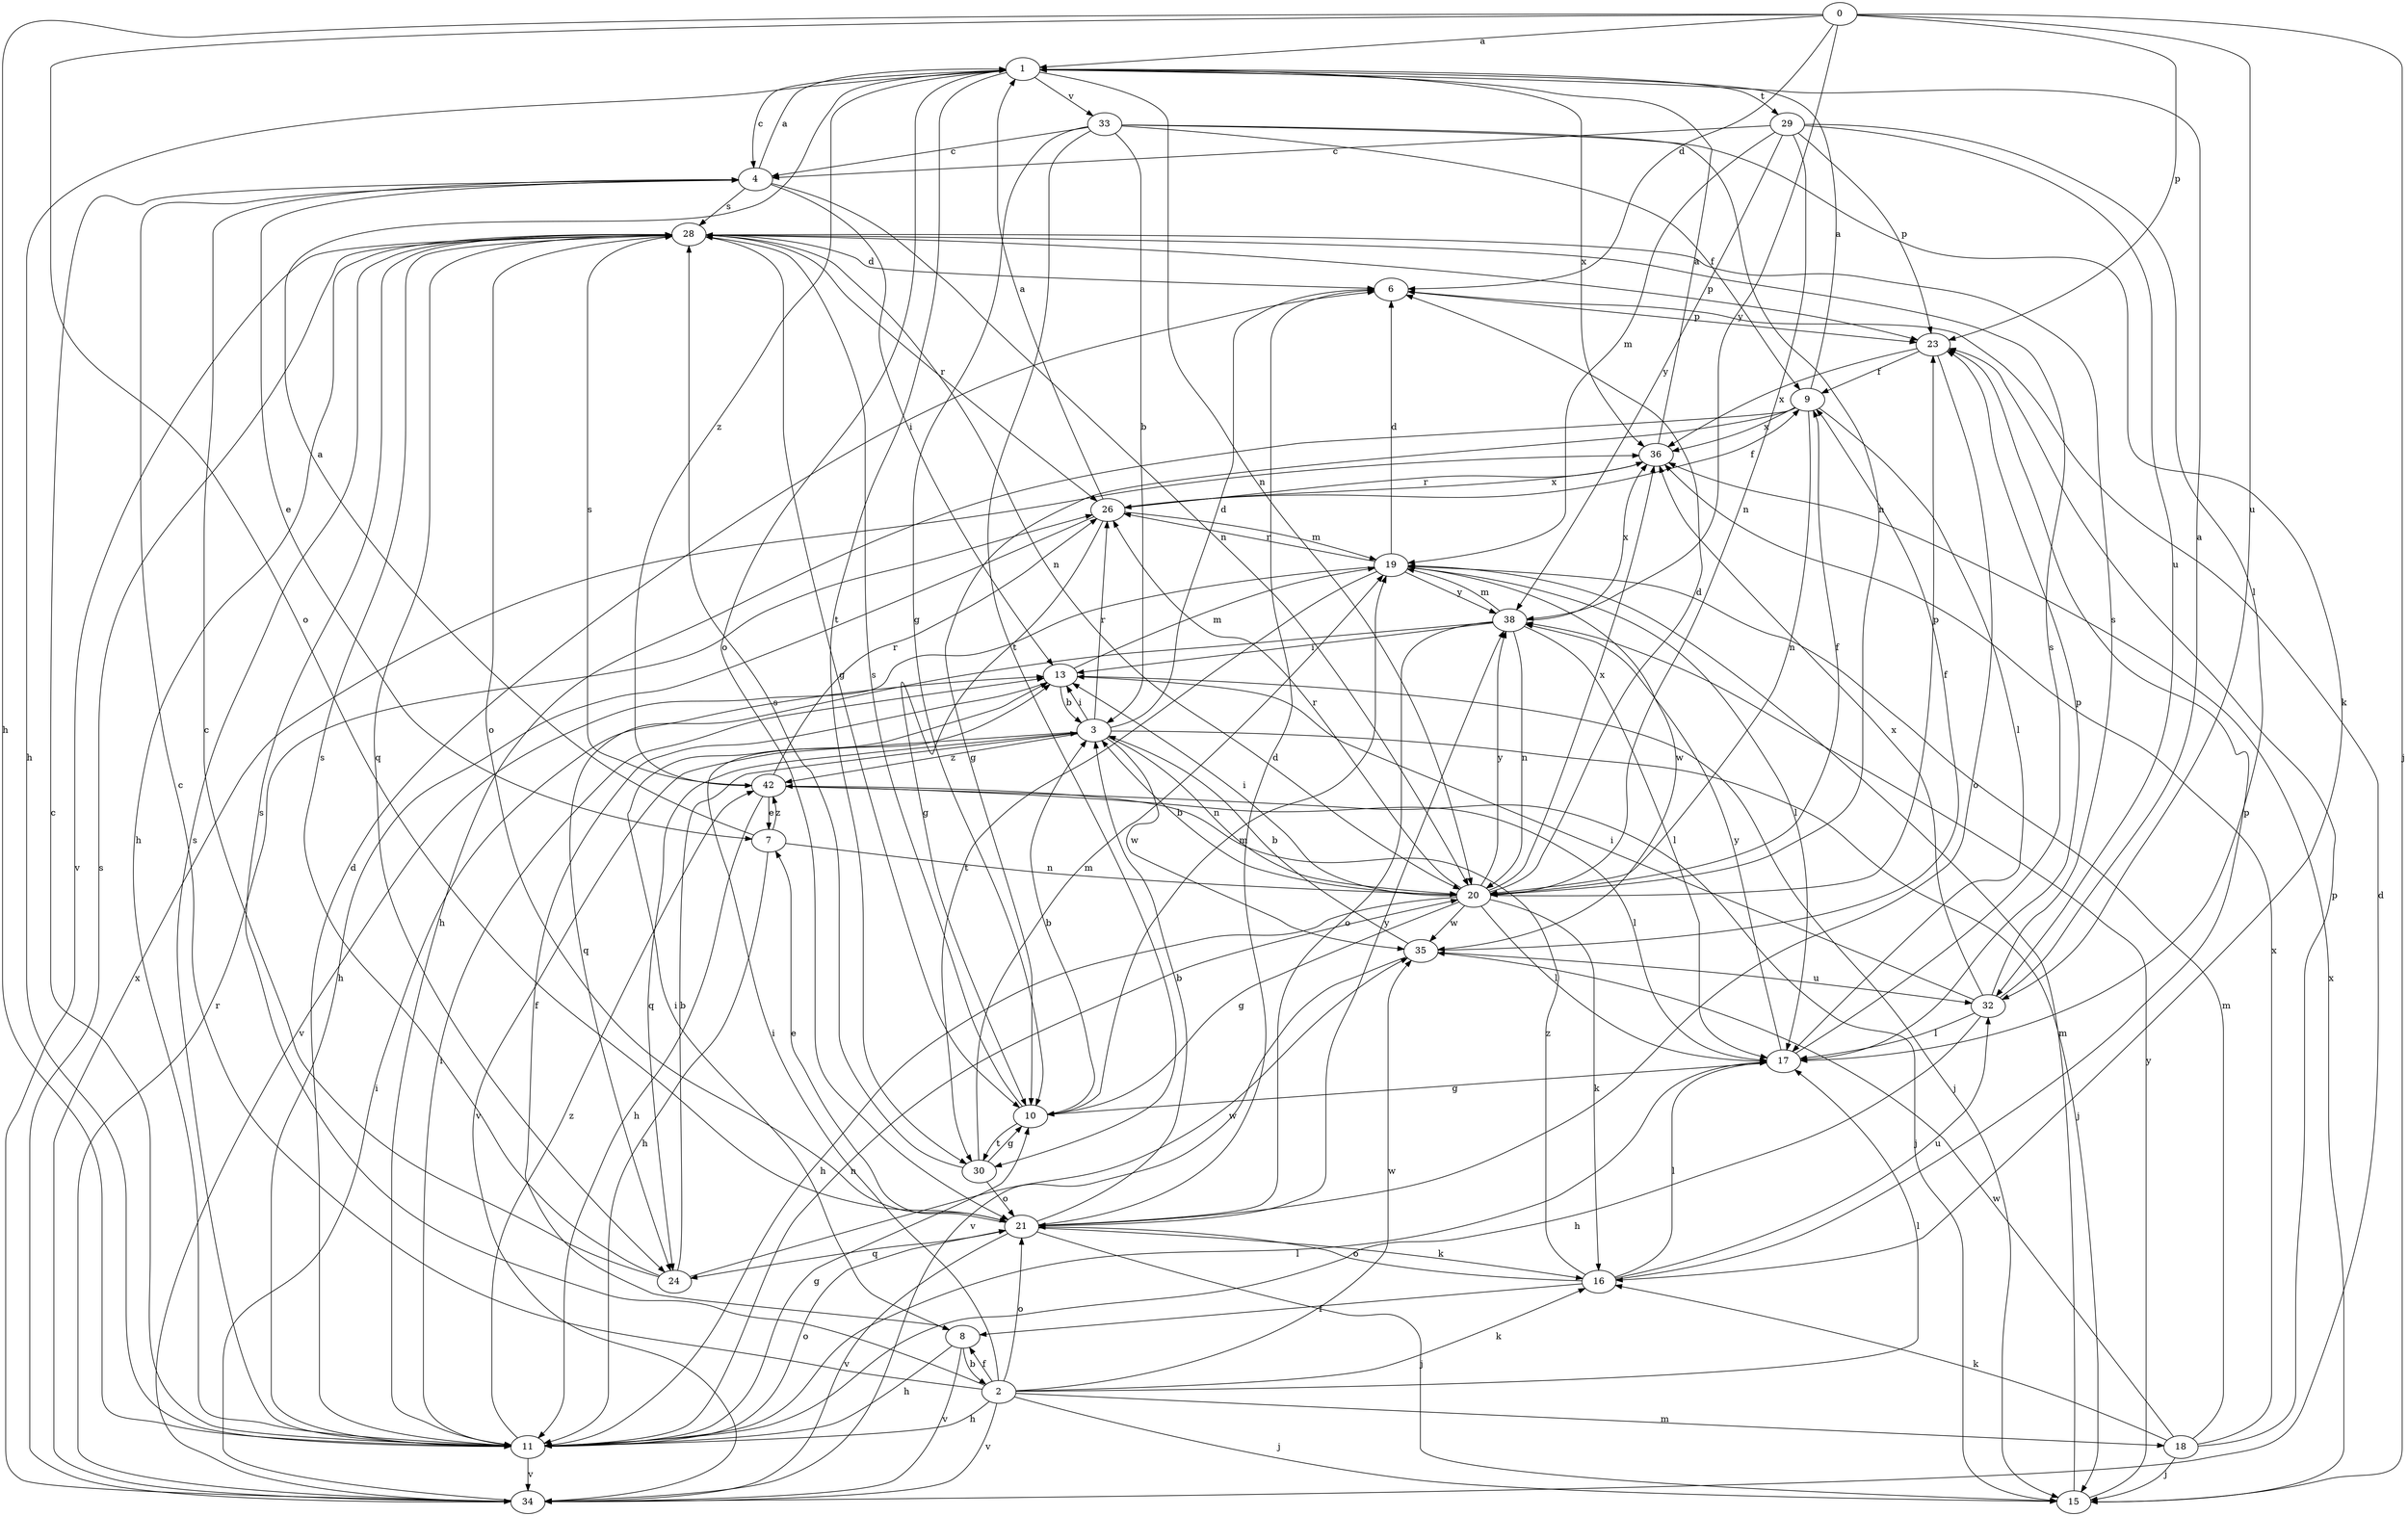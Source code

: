 strict digraph  {
0;
1;
2;
3;
4;
6;
7;
8;
9;
10;
11;
13;
15;
16;
17;
18;
19;
20;
21;
23;
24;
26;
28;
29;
30;
32;
33;
34;
35;
36;
38;
42;
0 -> 1  [label=a];
0 -> 6  [label=d];
0 -> 11  [label=h];
0 -> 15  [label=j];
0 -> 21  [label=o];
0 -> 23  [label=p];
0 -> 32  [label=u];
0 -> 38  [label=y];
1 -> 4  [label=c];
1 -> 11  [label=h];
1 -> 20  [label=n];
1 -> 21  [label=o];
1 -> 29  [label=t];
1 -> 30  [label=t];
1 -> 33  [label=v];
1 -> 36  [label=x];
1 -> 42  [label=z];
2 -> 4  [label=c];
2 -> 8  [label=f];
2 -> 11  [label=h];
2 -> 13  [label=i];
2 -> 15  [label=j];
2 -> 16  [label=k];
2 -> 17  [label=l];
2 -> 18  [label=m];
2 -> 21  [label=o];
2 -> 28  [label=s];
2 -> 34  [label=v];
2 -> 35  [label=w];
3 -> 6  [label=d];
3 -> 13  [label=i];
3 -> 15  [label=j];
3 -> 20  [label=n];
3 -> 24  [label=q];
3 -> 26  [label=r];
3 -> 34  [label=v];
3 -> 35  [label=w];
3 -> 42  [label=z];
4 -> 1  [label=a];
4 -> 7  [label=e];
4 -> 13  [label=i];
4 -> 20  [label=n];
4 -> 28  [label=s];
6 -> 23  [label=p];
7 -> 1  [label=a];
7 -> 11  [label=h];
7 -> 20  [label=n];
7 -> 42  [label=z];
8 -> 2  [label=b];
8 -> 11  [label=h];
8 -> 13  [label=i];
8 -> 34  [label=v];
9 -> 1  [label=a];
9 -> 10  [label=g];
9 -> 11  [label=h];
9 -> 17  [label=l];
9 -> 20  [label=n];
9 -> 36  [label=x];
10 -> 3  [label=b];
10 -> 19  [label=m];
10 -> 28  [label=s];
10 -> 30  [label=t];
11 -> 4  [label=c];
11 -> 6  [label=d];
11 -> 10  [label=g];
11 -> 13  [label=i];
11 -> 17  [label=l];
11 -> 20  [label=n];
11 -> 21  [label=o];
11 -> 28  [label=s];
11 -> 34  [label=v];
11 -> 42  [label=z];
13 -> 3  [label=b];
13 -> 8  [label=f];
13 -> 15  [label=j];
13 -> 19  [label=m];
15 -> 19  [label=m];
15 -> 36  [label=x];
15 -> 38  [label=y];
16 -> 8  [label=f];
16 -> 17  [label=l];
16 -> 21  [label=o];
16 -> 23  [label=p];
16 -> 32  [label=u];
16 -> 42  [label=z];
17 -> 10  [label=g];
17 -> 23  [label=p];
17 -> 28  [label=s];
17 -> 38  [label=y];
18 -> 15  [label=j];
18 -> 16  [label=k];
18 -> 19  [label=m];
18 -> 23  [label=p];
18 -> 35  [label=w];
18 -> 36  [label=x];
19 -> 6  [label=d];
19 -> 17  [label=l];
19 -> 26  [label=r];
19 -> 30  [label=t];
19 -> 34  [label=v];
19 -> 35  [label=w];
19 -> 38  [label=y];
20 -> 3  [label=b];
20 -> 6  [label=d];
20 -> 9  [label=f];
20 -> 10  [label=g];
20 -> 11  [label=h];
20 -> 13  [label=i];
20 -> 16  [label=k];
20 -> 17  [label=l];
20 -> 23  [label=p];
20 -> 26  [label=r];
20 -> 35  [label=w];
20 -> 36  [label=x];
20 -> 38  [label=y];
21 -> 3  [label=b];
21 -> 6  [label=d];
21 -> 7  [label=e];
21 -> 15  [label=j];
21 -> 16  [label=k];
21 -> 24  [label=q];
21 -> 34  [label=v];
21 -> 38  [label=y];
23 -> 9  [label=f];
23 -> 21  [label=o];
23 -> 36  [label=x];
24 -> 3  [label=b];
24 -> 4  [label=c];
24 -> 28  [label=s];
24 -> 35  [label=w];
26 -> 1  [label=a];
26 -> 9  [label=f];
26 -> 10  [label=g];
26 -> 11  [label=h];
26 -> 19  [label=m];
26 -> 36  [label=x];
28 -> 6  [label=d];
28 -> 10  [label=g];
28 -> 11  [label=h];
28 -> 20  [label=n];
28 -> 21  [label=o];
28 -> 23  [label=p];
28 -> 24  [label=q];
28 -> 26  [label=r];
28 -> 34  [label=v];
29 -> 4  [label=c];
29 -> 17  [label=l];
29 -> 19  [label=m];
29 -> 20  [label=n];
29 -> 23  [label=p];
29 -> 32  [label=u];
29 -> 38  [label=y];
30 -> 10  [label=g];
30 -> 19  [label=m];
30 -> 21  [label=o];
30 -> 28  [label=s];
32 -> 1  [label=a];
32 -> 11  [label=h];
32 -> 13  [label=i];
32 -> 17  [label=l];
32 -> 28  [label=s];
32 -> 36  [label=x];
33 -> 3  [label=b];
33 -> 4  [label=c];
33 -> 9  [label=f];
33 -> 10  [label=g];
33 -> 16  [label=k];
33 -> 20  [label=n];
33 -> 30  [label=t];
34 -> 6  [label=d];
34 -> 13  [label=i];
34 -> 26  [label=r];
34 -> 28  [label=s];
34 -> 36  [label=x];
35 -> 3  [label=b];
35 -> 9  [label=f];
35 -> 32  [label=u];
35 -> 34  [label=v];
36 -> 1  [label=a];
36 -> 26  [label=r];
38 -> 13  [label=i];
38 -> 17  [label=l];
38 -> 19  [label=m];
38 -> 20  [label=n];
38 -> 21  [label=o];
38 -> 24  [label=q];
38 -> 36  [label=x];
42 -> 7  [label=e];
42 -> 11  [label=h];
42 -> 15  [label=j];
42 -> 17  [label=l];
42 -> 26  [label=r];
42 -> 28  [label=s];
}
